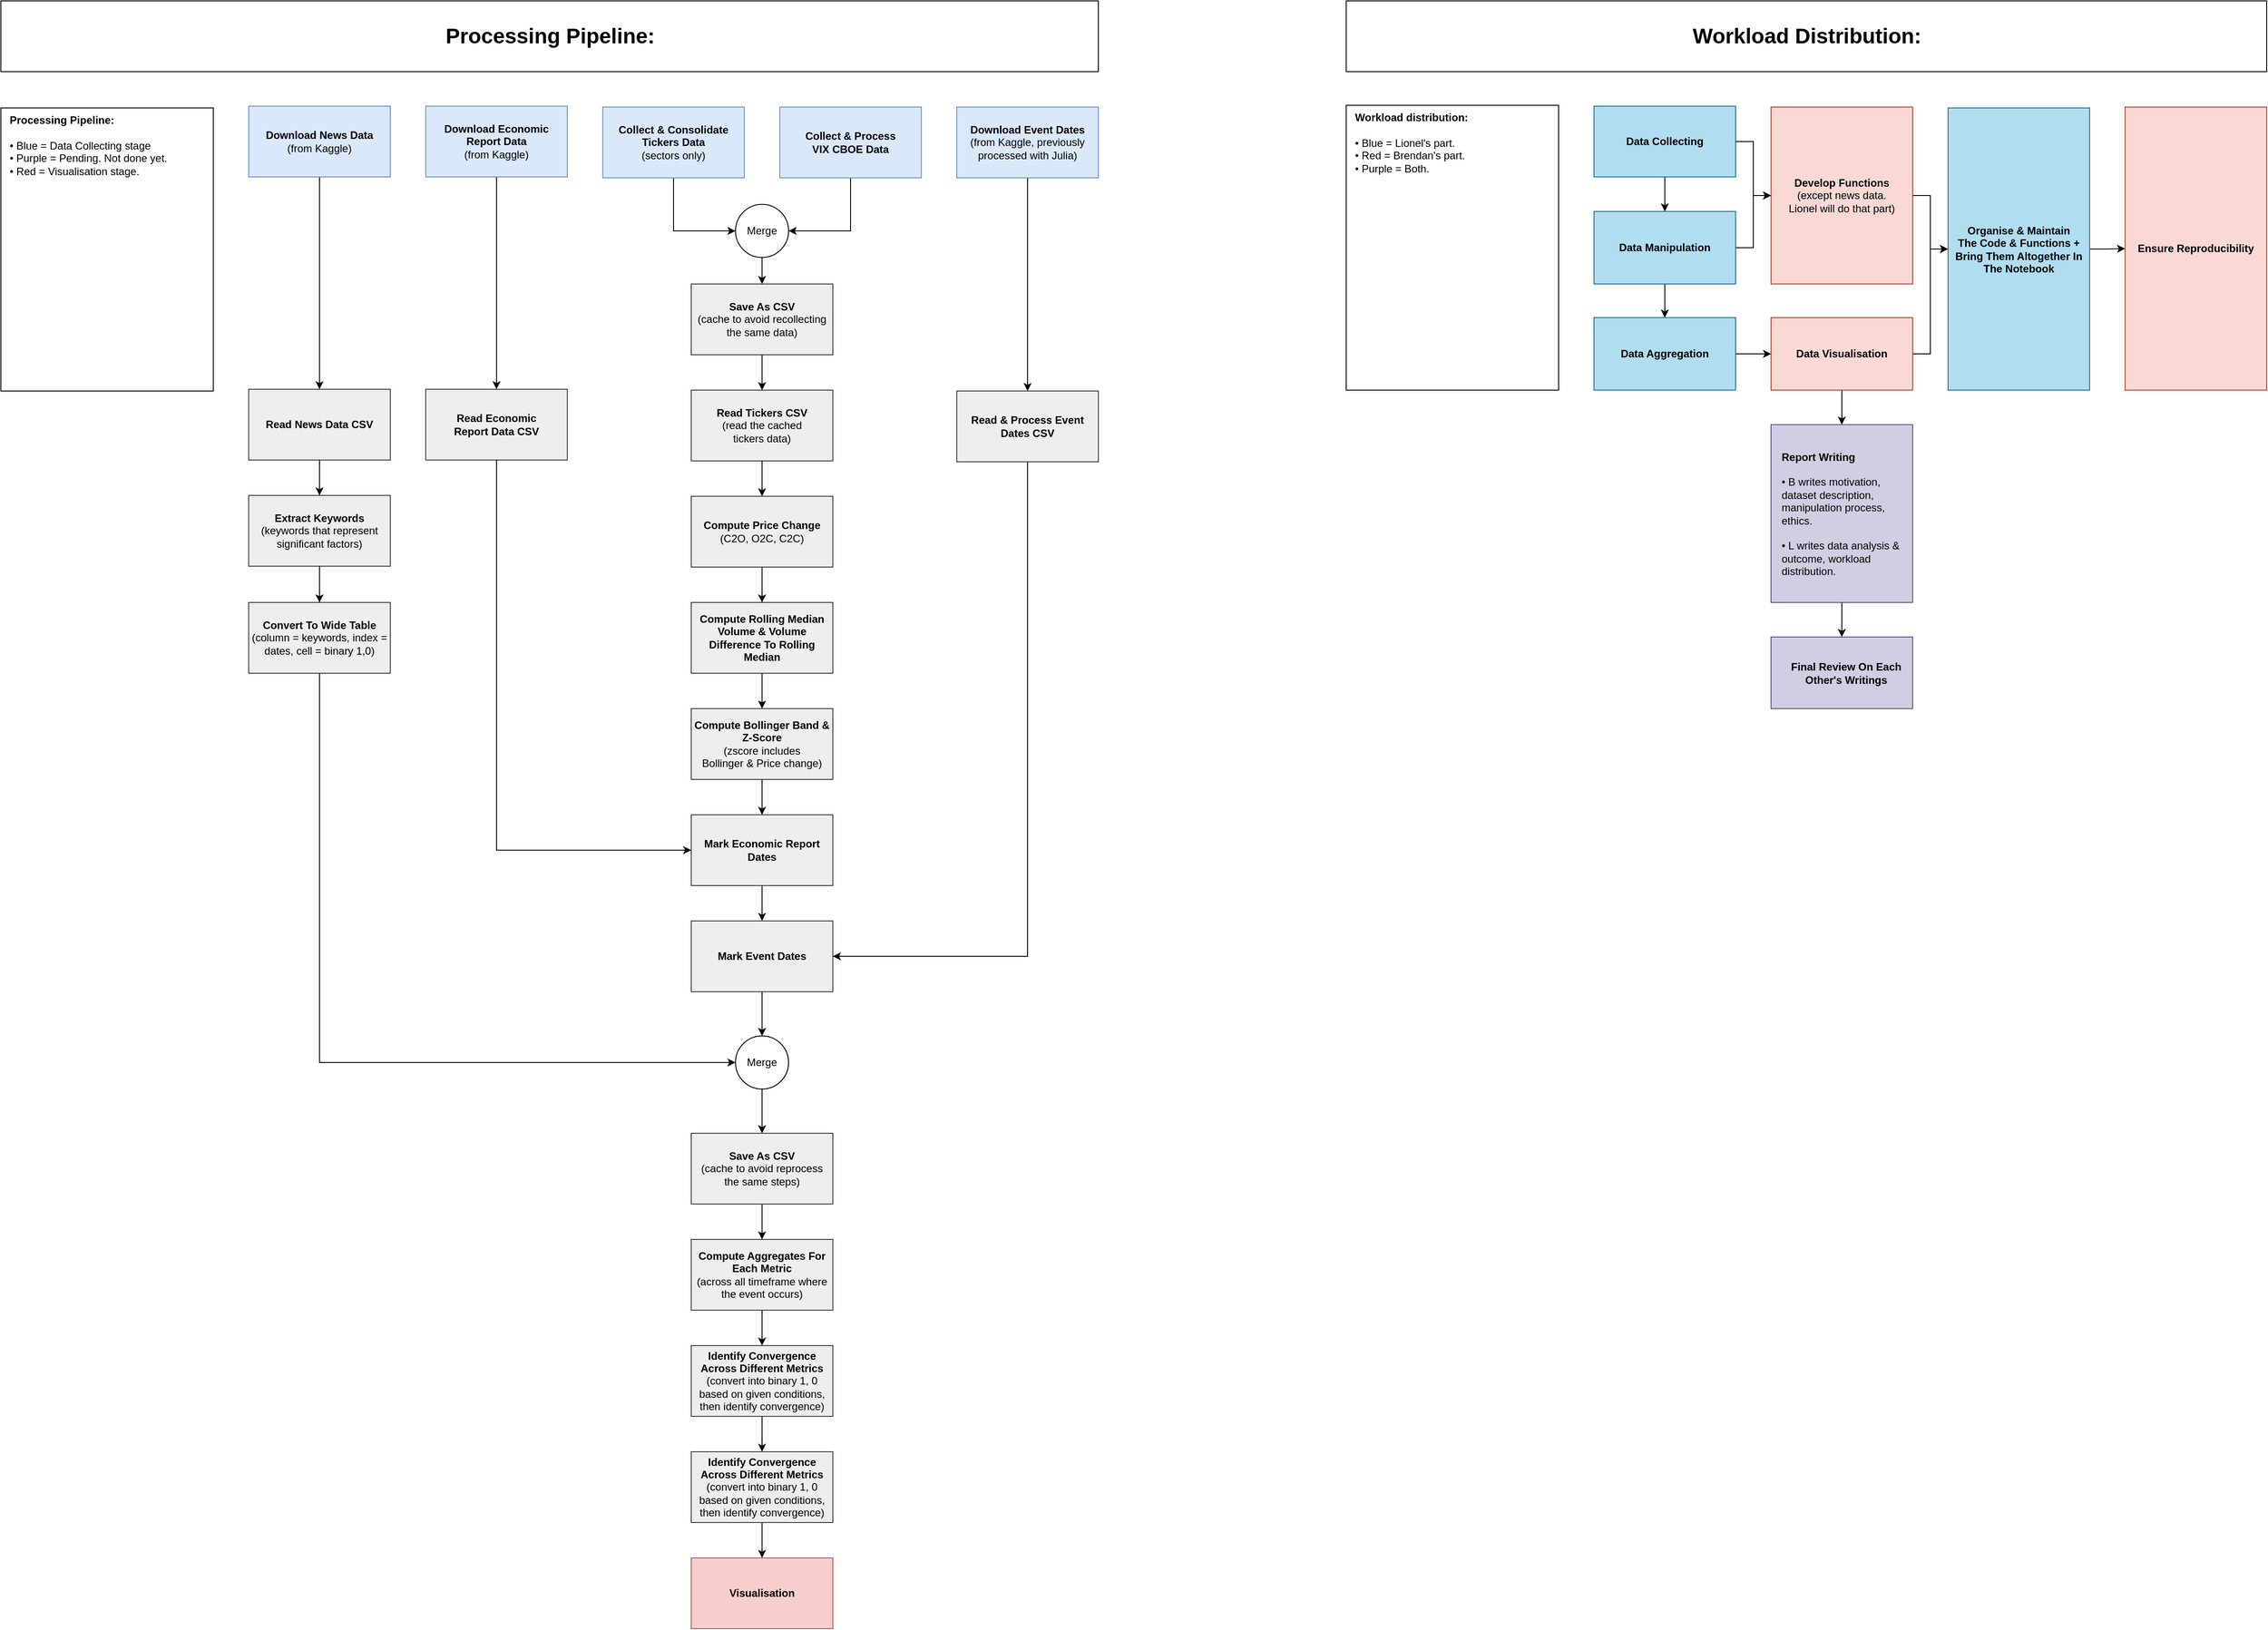 <mxfile version="16.0.0" type="device"><diagram id="TA3d0gfEujd9lGO7cJhM" name="processing-pipeline"><mxGraphModel dx="1942" dy="1487" grid="1" gridSize="10" guides="1" tooltips="1" connect="1" arrows="1" fold="1" page="1" pageScale="1" pageWidth="1169" pageHeight="827" math="0" shadow="0"><root><mxCell id="0"/><mxCell id="1" parent="0"/><mxCell id="4tUcFZd3taT3lNP48aRb-4" style="edgeStyle=orthogonalEdgeStyle;rounded=0;orthogonalLoop=1;jettySize=auto;html=1;entryX=0;entryY=0.5;entryDx=0;entryDy=0;" parent="1" source="4tUcFZd3taT3lNP48aRb-1" target="4tUcFZd3taT3lNP48aRb-3" edge="1"><mxGeometry relative="1" as="geometry"/></mxCell><mxCell id="4tUcFZd3taT3lNP48aRb-1" value="&lt;b&gt;Collect &amp;amp; Consolidate Tickers Data&lt;br&gt;&lt;/b&gt;(sectors only)" style="rounded=0;whiteSpace=wrap;html=1;fillColor=#dae8fc;strokeColor=#6c8ebf;" parent="1" vertex="1"><mxGeometry x="-400" y="40" width="160" height="80" as="geometry"/></mxCell><mxCell id="4tUcFZd3taT3lNP48aRb-5" style="edgeStyle=orthogonalEdgeStyle;rounded=0;orthogonalLoop=1;jettySize=auto;html=1;entryX=1;entryY=0.5;entryDx=0;entryDy=0;" parent="1" source="4tUcFZd3taT3lNP48aRb-2" target="4tUcFZd3taT3lNP48aRb-3" edge="1"><mxGeometry relative="1" as="geometry"/></mxCell><mxCell id="4tUcFZd3taT3lNP48aRb-2" value="&lt;b&gt;Collect &amp;amp; Process&lt;br&gt;VIX CBOE Data&lt;/b&gt;" style="rounded=0;whiteSpace=wrap;html=1;fillColor=#dae8fc;strokeColor=#6c8ebf;" parent="1" vertex="1"><mxGeometry x="-200" y="40" width="160" height="80" as="geometry"/></mxCell><mxCell id="4tUcFZd3taT3lNP48aRb-7" value="" style="edgeStyle=orthogonalEdgeStyle;rounded=0;orthogonalLoop=1;jettySize=auto;html=1;" parent="1" source="4tUcFZd3taT3lNP48aRb-3" target="4tUcFZd3taT3lNP48aRb-6" edge="1"><mxGeometry relative="1" as="geometry"/></mxCell><mxCell id="4tUcFZd3taT3lNP48aRb-3" value="Merge" style="ellipse;whiteSpace=wrap;html=1;aspect=fixed;" parent="1" vertex="1"><mxGeometry x="-250" y="150" width="60" height="60" as="geometry"/></mxCell><mxCell id="4tUcFZd3taT3lNP48aRb-9" value="" style="edgeStyle=orthogonalEdgeStyle;rounded=0;orthogonalLoop=1;jettySize=auto;html=1;" parent="1" source="4tUcFZd3taT3lNP48aRb-6" target="4tUcFZd3taT3lNP48aRb-8" edge="1"><mxGeometry relative="1" as="geometry"/></mxCell><mxCell id="4tUcFZd3taT3lNP48aRb-6" value="&lt;b&gt;Save As CSV&lt;/b&gt;&lt;br&gt;(cache to avoid recollecting the same data)" style="rounded=0;whiteSpace=wrap;html=1;fillColor=#eeeeee;strokeColor=#36393d;" parent="1" vertex="1"><mxGeometry x="-300" y="240" width="160" height="80" as="geometry"/></mxCell><mxCell id="4tUcFZd3taT3lNP48aRb-26" value="" style="edgeStyle=orthogonalEdgeStyle;rounded=0;orthogonalLoop=1;jettySize=auto;html=1;" parent="1" source="4tUcFZd3taT3lNP48aRb-8" target="4tUcFZd3taT3lNP48aRb-18" edge="1"><mxGeometry relative="1" as="geometry"/></mxCell><mxCell id="4tUcFZd3taT3lNP48aRb-8" value="&lt;b&gt;Read Tickers CSV&lt;/b&gt;&lt;br&gt;(read the cached &lt;br&gt;tickers data)" style="rounded=0;whiteSpace=wrap;html=1;fillColor=#eeeeee;strokeColor=#36393d;" parent="1" vertex="1"><mxGeometry x="-300" y="360" width="160" height="80" as="geometry"/></mxCell><mxCell id="4tUcFZd3taT3lNP48aRb-14" value="" style="edgeStyle=orthogonalEdgeStyle;rounded=0;orthogonalLoop=1;jettySize=auto;html=1;" parent="1" source="4tUcFZd3taT3lNP48aRb-10" target="4tUcFZd3taT3lNP48aRb-12" edge="1"><mxGeometry relative="1" as="geometry"/></mxCell><mxCell id="4tUcFZd3taT3lNP48aRb-10" value="&lt;b&gt;Download Economic Report Data &lt;br&gt;&lt;/b&gt;(from Kaggle)" style="rounded=0;whiteSpace=wrap;html=1;fillColor=#dae8fc;strokeColor=#6c8ebf;" parent="1" vertex="1"><mxGeometry x="-600" y="39" width="160" height="80" as="geometry"/></mxCell><mxCell id="4tUcFZd3taT3lNP48aRb-32" style="edgeStyle=orthogonalEdgeStyle;rounded=0;orthogonalLoop=1;jettySize=auto;html=1;entryX=1;entryY=0.5;entryDx=0;entryDy=0;" parent="1" source="4tUcFZd3taT3lNP48aRb-11" target="4tUcFZd3taT3lNP48aRb-31" edge="1"><mxGeometry relative="1" as="geometry"><Array as="points"><mxPoint x="80" y="1000"/></Array></mxGeometry></mxCell><mxCell id="4tUcFZd3taT3lNP48aRb-11" value="&lt;b&gt;Read &amp;amp; Process Event Dates CSV&lt;/b&gt;" style="rounded=0;whiteSpace=wrap;html=1;fillColor=#eeeeee;strokeColor=#36393d;" parent="1" vertex="1"><mxGeometry y="361" width="160" height="80" as="geometry"/></mxCell><mxCell id="4tUcFZd3taT3lNP48aRb-12" value="&lt;b&gt;Read Economic &lt;br&gt;Report Data CSV&lt;/b&gt;" style="rounded=0;whiteSpace=wrap;html=1;fillColor=#eeeeee;strokeColor=#36393d;" parent="1" vertex="1"><mxGeometry x="-600" y="359" width="160" height="80" as="geometry"/></mxCell><mxCell id="4tUcFZd3taT3lNP48aRb-15" value="" style="edgeStyle=orthogonalEdgeStyle;rounded=0;orthogonalLoop=1;jettySize=auto;html=1;" parent="1" source="4tUcFZd3taT3lNP48aRb-13" target="4tUcFZd3taT3lNP48aRb-11" edge="1"><mxGeometry relative="1" as="geometry"/></mxCell><mxCell id="4tUcFZd3taT3lNP48aRb-13" value="&lt;b&gt;Download Event Dates&lt;/b&gt;&lt;b&gt;&lt;br&gt;&lt;/b&gt;(from Kaggle, previously processed with Julia)" style="rounded=0;whiteSpace=wrap;html=1;fillColor=#dae8fc;strokeColor=#6c8ebf;" parent="1" vertex="1"><mxGeometry y="40" width="160" height="80" as="geometry"/></mxCell><mxCell id="4tUcFZd3taT3lNP48aRb-27" value="" style="edgeStyle=orthogonalEdgeStyle;rounded=0;orthogonalLoop=1;jettySize=auto;html=1;" parent="1" source="4tUcFZd3taT3lNP48aRb-18" target="4tUcFZd3taT3lNP48aRb-21" edge="1"><mxGeometry relative="1" as="geometry"/></mxCell><mxCell id="4tUcFZd3taT3lNP48aRb-18" value="&lt;b&gt;Compute Price Change&lt;/b&gt;&lt;br&gt;(C2O, O2C, C2C)" style="rounded=0;whiteSpace=wrap;html=1;fillColor=#eeeeee;strokeColor=#36393d;" parent="1" vertex="1"><mxGeometry x="-300" y="480" width="160" height="80" as="geometry"/></mxCell><mxCell id="4tUcFZd3taT3lNP48aRb-28" value="" style="edgeStyle=orthogonalEdgeStyle;rounded=0;orthogonalLoop=1;jettySize=auto;html=1;" parent="1" source="4tUcFZd3taT3lNP48aRb-21" target="4tUcFZd3taT3lNP48aRb-24" edge="1"><mxGeometry relative="1" as="geometry"/></mxCell><mxCell id="4tUcFZd3taT3lNP48aRb-21" value="&lt;b&gt;Compute Rolling Median Volume &amp;amp; Volume Difference To Rolling Median&lt;/b&gt;" style="rounded=0;whiteSpace=wrap;html=1;fillColor=#eeeeee;strokeColor=#36393d;" parent="1" vertex="1"><mxGeometry x="-300" y="600" width="160" height="80" as="geometry"/></mxCell><mxCell id="4tUcFZd3taT3lNP48aRb-34" value="" style="edgeStyle=orthogonalEdgeStyle;rounded=0;orthogonalLoop=1;jettySize=auto;html=1;" parent="1" source="4tUcFZd3taT3lNP48aRb-24" target="4tUcFZd3taT3lNP48aRb-29" edge="1"><mxGeometry relative="1" as="geometry"/></mxCell><mxCell id="4tUcFZd3taT3lNP48aRb-24" value="&lt;b&gt;Compute Bollinger Band &amp;amp; Z-Score&lt;/b&gt;&lt;br&gt;(zscore includes &lt;br&gt;Bollinger &amp;amp; Price change)" style="rounded=0;whiteSpace=wrap;html=1;fillColor=#eeeeee;strokeColor=#36393d;" parent="1" vertex="1"><mxGeometry x="-300" y="720" width="160" height="80" as="geometry"/></mxCell><mxCell id="4tUcFZd3taT3lNP48aRb-35" value="" style="edgeStyle=orthogonalEdgeStyle;rounded=0;orthogonalLoop=1;jettySize=auto;html=1;" parent="1" source="4tUcFZd3taT3lNP48aRb-29" target="4tUcFZd3taT3lNP48aRb-31" edge="1"><mxGeometry relative="1" as="geometry"/></mxCell><mxCell id="4tUcFZd3taT3lNP48aRb-29" value="&lt;b&gt;Mark Economic Report Dates&lt;/b&gt;" style="rounded=0;whiteSpace=wrap;html=1;fillColor=#eeeeee;strokeColor=#36393d;" parent="1" vertex="1"><mxGeometry x="-300" y="840" width="160" height="80" as="geometry"/></mxCell><mxCell id="4tUcFZd3taT3lNP48aRb-49" value="" style="edgeStyle=orthogonalEdgeStyle;rounded=0;orthogonalLoop=1;jettySize=auto;html=1;" parent="1" source="4tUcFZd3taT3lNP48aRb-31" target="4tUcFZd3taT3lNP48aRb-46" edge="1"><mxGeometry relative="1" as="geometry"/></mxCell><mxCell id="4tUcFZd3taT3lNP48aRb-31" value="&lt;b&gt;Mark Event Dates&lt;/b&gt;" style="rounded=0;whiteSpace=wrap;html=1;fillColor=#eeeeee;strokeColor=#36393d;" parent="1" vertex="1"><mxGeometry x="-300" y="960" width="160" height="80" as="geometry"/></mxCell><mxCell id="4tUcFZd3taT3lNP48aRb-55" value="" style="edgeStyle=orthogonalEdgeStyle;rounded=0;orthogonalLoop=1;jettySize=auto;html=1;" parent="1" source="4tUcFZd3taT3lNP48aRb-36" target="4tUcFZd3taT3lNP48aRb-54" edge="1"><mxGeometry relative="1" as="geometry"/></mxCell><mxCell id="4tUcFZd3taT3lNP48aRb-36" value="&lt;b&gt;Save As CSV&lt;/b&gt;&lt;br&gt;(cache to avoid reprocess &lt;br&gt;the same steps)" style="rounded=0;whiteSpace=wrap;html=1;fillColor=#eeeeee;strokeColor=#36393d;" parent="1" vertex="1"><mxGeometry x="-300" y="1200" width="160" height="80" as="geometry"/></mxCell><mxCell id="4tUcFZd3taT3lNP48aRb-52" style="edgeStyle=orthogonalEdgeStyle;rounded=0;orthogonalLoop=1;jettySize=auto;html=1;entryX=0.5;entryY=0;entryDx=0;entryDy=0;" parent="1" source="4tUcFZd3taT3lNP48aRb-38" target="4tUcFZd3taT3lNP48aRb-51" edge="1"><mxGeometry relative="1" as="geometry"/></mxCell><mxCell id="4tUcFZd3taT3lNP48aRb-38" value="&lt;b&gt;Download News Data&lt;br&gt;&lt;/b&gt;(from Kaggle)" style="rounded=0;whiteSpace=wrap;html=1;fillColor=#dae8fc;strokeColor=#6c8ebf;" parent="1" vertex="1"><mxGeometry x="-800" y="39" width="160" height="80" as="geometry"/></mxCell><mxCell id="4tUcFZd3taT3lNP48aRb-44" value="" style="edgeStyle=orthogonalEdgeStyle;rounded=0;orthogonalLoop=1;jettySize=auto;html=1;" parent="1" source="4tUcFZd3taT3lNP48aRb-39" target="4tUcFZd3taT3lNP48aRb-41" edge="1"><mxGeometry relative="1" as="geometry"/></mxCell><mxCell id="4tUcFZd3taT3lNP48aRb-39" value="&lt;b&gt;Extract Keywords&lt;/b&gt;&lt;br&gt;(keywords that represent significant factors)" style="rounded=0;whiteSpace=wrap;html=1;fillColor=#eeeeee;strokeColor=#36393d;" parent="1" vertex="1"><mxGeometry x="-800" y="479" width="160" height="80" as="geometry"/></mxCell><mxCell id="4tUcFZd3taT3lNP48aRb-48" style="edgeStyle=orthogonalEdgeStyle;rounded=0;orthogonalLoop=1;jettySize=auto;html=1;entryX=0;entryY=0.5;entryDx=0;entryDy=0;" parent="1" source="4tUcFZd3taT3lNP48aRb-41" target="4tUcFZd3taT3lNP48aRb-46" edge="1"><mxGeometry relative="1" as="geometry"><Array as="points"><mxPoint x="-720" y="1120"/><mxPoint x="-250" y="1120"/></Array></mxGeometry></mxCell><mxCell id="4tUcFZd3taT3lNP48aRb-41" value="&lt;b&gt;Convert To Wide Table&lt;/b&gt;&lt;br&gt;(column = keywords, index = dates, cell = binary 1,0)" style="rounded=0;whiteSpace=wrap;html=1;fillColor=#eeeeee;strokeColor=#36393d;" parent="1" vertex="1"><mxGeometry x="-800" y="600" width="160" height="80" as="geometry"/></mxCell><mxCell id="4tUcFZd3taT3lNP48aRb-50" value="" style="edgeStyle=orthogonalEdgeStyle;rounded=0;orthogonalLoop=1;jettySize=auto;html=1;" parent="1" source="4tUcFZd3taT3lNP48aRb-46" target="4tUcFZd3taT3lNP48aRb-36" edge="1"><mxGeometry relative="1" as="geometry"/></mxCell><mxCell id="4tUcFZd3taT3lNP48aRb-46" value="Merge" style="ellipse;whiteSpace=wrap;html=1;aspect=fixed;" parent="1" vertex="1"><mxGeometry x="-250" y="1090" width="60" height="60" as="geometry"/></mxCell><mxCell id="4tUcFZd3taT3lNP48aRb-53" value="" style="edgeStyle=orthogonalEdgeStyle;rounded=0;orthogonalLoop=1;jettySize=auto;html=1;" parent="1" source="4tUcFZd3taT3lNP48aRb-51" target="4tUcFZd3taT3lNP48aRb-39" edge="1"><mxGeometry relative="1" as="geometry"/></mxCell><mxCell id="4tUcFZd3taT3lNP48aRb-51" value="&lt;b&gt;Read News Data CSV&lt;/b&gt;" style="rounded=0;whiteSpace=wrap;html=1;fillColor=#eeeeee;strokeColor=#36393d;" parent="1" vertex="1"><mxGeometry x="-800" y="359" width="160" height="80" as="geometry"/></mxCell><mxCell id="TveUfgie4GC9eL4EM50W-2" value="" style="edgeStyle=orthogonalEdgeStyle;rounded=0;orthogonalLoop=1;jettySize=auto;html=1;" parent="1" source="4tUcFZd3taT3lNP48aRb-54" target="TveUfgie4GC9eL4EM50W-1" edge="1"><mxGeometry relative="1" as="geometry"/></mxCell><mxCell id="4tUcFZd3taT3lNP48aRb-54" value="&lt;b&gt;Compute Aggregates For Each Metric&lt;br&gt;&lt;/b&gt;(across all timeframe where the event occurs)" style="rounded=0;whiteSpace=wrap;html=1;fillColor=#eeeeee;strokeColor=#36393d;" parent="1" vertex="1"><mxGeometry x="-300" y="1320" width="160" height="80" as="geometry"/></mxCell><mxCell id="TveUfgie4GC9eL4EM50W-4" value="" style="edgeStyle=orthogonalEdgeStyle;rounded=0;orthogonalLoop=1;jettySize=auto;html=1;" parent="1" source="TveUfgie4GC9eL4EM50W-1" target="TveUfgie4GC9eL4EM50W-3" edge="1"><mxGeometry relative="1" as="geometry"/></mxCell><mxCell id="TveUfgie4GC9eL4EM50W-1" value="&lt;b&gt;Identify Convergence Across Different Metrics&lt;br&gt;&lt;/b&gt;(convert into binary 1, 0 based on given conditions, then identify convergence)&lt;b&gt;&lt;br&gt;&lt;/b&gt;" style="rounded=0;whiteSpace=wrap;html=1;fillColor=#eeeeee;strokeColor=#36393d;" parent="1" vertex="1"><mxGeometry x="-300" y="1440" width="160" height="80" as="geometry"/></mxCell><mxCell id="TveUfgie4GC9eL4EM50W-6" value="" style="edgeStyle=orthogonalEdgeStyle;rounded=0;orthogonalLoop=1;jettySize=auto;html=1;" parent="1" source="TveUfgie4GC9eL4EM50W-3" target="TveUfgie4GC9eL4EM50W-5" edge="1"><mxGeometry relative="1" as="geometry"/></mxCell><mxCell id="TveUfgie4GC9eL4EM50W-3" value="&lt;b&gt;Identify Convergence Across Different Metrics&lt;br&gt;&lt;/b&gt;(convert into binary 1, 0 based on given conditions, then identify convergence)&lt;b&gt;&lt;br&gt;&lt;/b&gt;" style="rounded=0;whiteSpace=wrap;html=1;fillColor=#eeeeee;strokeColor=#36393d;" parent="1" vertex="1"><mxGeometry x="-300" y="1560" width="160" height="80" as="geometry"/></mxCell><mxCell id="TveUfgie4GC9eL4EM50W-5" value="&lt;b&gt;Visualisation&lt;br&gt;&lt;/b&gt;" style="rounded=0;whiteSpace=wrap;html=1;fillColor=#f8cecc;strokeColor=#b85450;" parent="1" vertex="1"><mxGeometry x="-300" y="1680" width="160" height="80" as="geometry"/></mxCell><mxCell id="TveUfgie4GC9eL4EM50W-9" style="edgeStyle=orthogonalEdgeStyle;rounded=0;orthogonalLoop=1;jettySize=auto;html=1;entryX=0;entryY=0.5;entryDx=0;entryDy=0;exitX=0.5;exitY=1;exitDx=0;exitDy=0;" parent="1" source="4tUcFZd3taT3lNP48aRb-12" target="4tUcFZd3taT3lNP48aRb-29" edge="1"><mxGeometry relative="1" as="geometry"><Array as="points"><mxPoint x="-520" y="880"/></Array><mxPoint x="-520" y="560" as="sourcePoint"/></mxGeometry></mxCell><mxCell id="TveUfgie4GC9eL4EM50W-10" value="&lt;b&gt;Processing Pipeline:&amp;nbsp;&lt;/b&gt;&lt;br&gt;&lt;br&gt;• Blue = Data Collecting&amp;nbsp;stage&lt;br&gt;•&amp;nbsp;Purple = Pending. Not done yet.&amp;nbsp;&lt;br&gt;•&amp;nbsp;Red = Visualisation stage.&amp;nbsp;" style="rounded=0;whiteSpace=wrap;html=1;align=left;verticalAlign=top;spacingLeft=8;" parent="1" vertex="1"><mxGeometry x="-1080" y="41" width="240" height="320" as="geometry"/></mxCell><mxCell id="t9CvlC1lIqMyepZ2svHm-18" value="" style="edgeStyle=orthogonalEdgeStyle;rounded=0;orthogonalLoop=1;jettySize=auto;html=1;" parent="1" source="t9CvlC1lIqMyepZ2svHm-1" target="t9CvlC1lIqMyepZ2svHm-16" edge="1"><mxGeometry relative="1" as="geometry"/></mxCell><mxCell id="t9CvlC1lIqMyepZ2svHm-23" value="" style="edgeStyle=orthogonalEdgeStyle;rounded=0;orthogonalLoop=1;jettySize=auto;html=1;" parent="1" source="t9CvlC1lIqMyepZ2svHm-1" target="t9CvlC1lIqMyepZ2svHm-3" edge="1"><mxGeometry relative="1" as="geometry"/></mxCell><mxCell id="t9CvlC1lIqMyepZ2svHm-1" value="&lt;b&gt;Data Manipulation&lt;/b&gt;" style="rounded=0;whiteSpace=wrap;html=1;fillColor=#b1ddf0;strokeColor=#10739e;" parent="1" vertex="1"><mxGeometry x="720" y="158" width="160" height="82" as="geometry"/></mxCell><mxCell id="t9CvlC1lIqMyepZ2svHm-20" value="" style="edgeStyle=orthogonalEdgeStyle;rounded=0;orthogonalLoop=1;jettySize=auto;html=1;" parent="1" source="t9CvlC1lIqMyepZ2svHm-2" target="t9CvlC1lIqMyepZ2svHm-8" edge="1"><mxGeometry relative="1" as="geometry"/></mxCell><mxCell id="t9CvlC1lIqMyepZ2svHm-26" style="edgeStyle=orthogonalEdgeStyle;rounded=0;orthogonalLoop=1;jettySize=auto;html=1;entryX=0;entryY=0.5;entryDx=0;entryDy=0;" parent="1" source="t9CvlC1lIqMyepZ2svHm-2" target="t9CvlC1lIqMyepZ2svHm-24" edge="1"><mxGeometry relative="1" as="geometry"/></mxCell><mxCell id="t9CvlC1lIqMyepZ2svHm-2" value="&lt;b&gt;Data Visualisation&lt;/b&gt;" style="rounded=0;whiteSpace=wrap;html=1;fillColor=#fad9d5;strokeColor=#ae4132;" parent="1" vertex="1"><mxGeometry x="920" y="278" width="160" height="82" as="geometry"/></mxCell><mxCell id="t9CvlC1lIqMyepZ2svHm-14" value="" style="edgeStyle=orthogonalEdgeStyle;rounded=0;orthogonalLoop=1;jettySize=auto;html=1;" parent="1" source="t9CvlC1lIqMyepZ2svHm-3" target="t9CvlC1lIqMyepZ2svHm-2" edge="1"><mxGeometry relative="1" as="geometry"/></mxCell><mxCell id="t9CvlC1lIqMyepZ2svHm-3" value="&lt;b&gt;Data Aggregation&lt;/b&gt;" style="rounded=0;whiteSpace=wrap;html=1;fillColor=#b1ddf0;strokeColor=#10739e;" parent="1" vertex="1"><mxGeometry x="720" y="278" width="160" height="82" as="geometry"/></mxCell><mxCell id="t9CvlC1lIqMyepZ2svHm-21" style="edgeStyle=orthogonalEdgeStyle;rounded=0;orthogonalLoop=1;jettySize=auto;html=1;entryX=0;entryY=0.5;entryDx=0;entryDy=0;" parent="1" source="t9CvlC1lIqMyepZ2svHm-4" target="t9CvlC1lIqMyepZ2svHm-16" edge="1"><mxGeometry relative="1" as="geometry"/></mxCell><mxCell id="t9CvlC1lIqMyepZ2svHm-22" value="" style="edgeStyle=orthogonalEdgeStyle;rounded=0;orthogonalLoop=1;jettySize=auto;html=1;" parent="1" source="t9CvlC1lIqMyepZ2svHm-4" target="t9CvlC1lIqMyepZ2svHm-1" edge="1"><mxGeometry relative="1" as="geometry"/></mxCell><mxCell id="t9CvlC1lIqMyepZ2svHm-4" value="&lt;b&gt;Data Collecting&lt;/b&gt;" style="rounded=0;whiteSpace=wrap;html=1;fillColor=#b1ddf0;strokeColor=#10739e;" parent="1" vertex="1"><mxGeometry x="720" y="39" width="160" height="80" as="geometry"/></mxCell><mxCell id="t9CvlC1lIqMyepZ2svHm-7" value="&lt;b&gt;Workload distribution:&amp;nbsp;&lt;br&gt;&lt;/b&gt;&lt;br&gt;• Blue = Lionel's part.&amp;nbsp;&lt;br&gt;• Red = Brendan's part.&amp;nbsp;&lt;br&gt;• Purple = Both.&amp;nbsp;" style="rounded=0;whiteSpace=wrap;html=1;align=left;verticalAlign=top;spacingLeft=8;" parent="1" vertex="1"><mxGeometry x="440" y="38" width="240" height="322" as="geometry"/></mxCell><mxCell id="t9CvlC1lIqMyepZ2svHm-11" value="" style="edgeStyle=orthogonalEdgeStyle;rounded=0;orthogonalLoop=1;jettySize=auto;html=1;" parent="1" source="t9CvlC1lIqMyepZ2svHm-8" target="t9CvlC1lIqMyepZ2svHm-10" edge="1"><mxGeometry relative="1" as="geometry"/></mxCell><mxCell id="t9CvlC1lIqMyepZ2svHm-8" value="&lt;b&gt;Report Writing&lt;br&gt;&lt;/b&gt;&lt;br&gt;• B writes motivation, dataset description, manipulation process, ethics. &lt;br&gt;&lt;br&gt;•&amp;nbsp;L writes data analysis &amp;amp; outcome, workload distribution.&amp;nbsp;" style="rounded=0;whiteSpace=wrap;html=1;fillColor=#d0cee2;strokeColor=#56517e;align=left;spacingLeft=10;" parent="1" vertex="1"><mxGeometry x="920" y="399" width="160" height="201" as="geometry"/></mxCell><mxCell id="t9CvlC1lIqMyepZ2svHm-10" value="&lt;b&gt;Final Review On Each Other's Writings&lt;/b&gt;" style="rounded=0;whiteSpace=wrap;html=1;fillColor=#d0cee2;strokeColor=#56517e;align=center;spacingLeft=10;" parent="1" vertex="1"><mxGeometry x="920" y="639" width="160" height="81" as="geometry"/></mxCell><mxCell id="t9CvlC1lIqMyepZ2svHm-25" value="" style="edgeStyle=orthogonalEdgeStyle;rounded=0;orthogonalLoop=1;jettySize=auto;html=1;" parent="1" source="t9CvlC1lIqMyepZ2svHm-16" target="t9CvlC1lIqMyepZ2svHm-24" edge="1"><mxGeometry relative="1" as="geometry"/></mxCell><mxCell id="t9CvlC1lIqMyepZ2svHm-16" value="&lt;b&gt;Develop Functions&lt;/b&gt;&lt;br&gt;(except news data. &lt;br&gt;Lionel will do that part)" style="rounded=0;whiteSpace=wrap;html=1;fillColor=#fad9d5;strokeColor=#ae4132;" parent="1" vertex="1"><mxGeometry x="920" y="40" width="160" height="200" as="geometry"/></mxCell><mxCell id="t9CvlC1lIqMyepZ2svHm-28" value="" style="edgeStyle=orthogonalEdgeStyle;rounded=0;orthogonalLoop=1;jettySize=auto;html=1;" parent="1" source="t9CvlC1lIqMyepZ2svHm-24" target="t9CvlC1lIqMyepZ2svHm-27" edge="1"><mxGeometry relative="1" as="geometry"/></mxCell><mxCell id="t9CvlC1lIqMyepZ2svHm-24" value="&lt;b&gt;Organise &amp;amp; Maintain &lt;br&gt;The Code &amp;amp; Functions + Bring Them Altogether In The Notebook&lt;/b&gt;" style="rounded=0;whiteSpace=wrap;html=1;fillColor=#b1ddf0;strokeColor=#10739e;" parent="1" vertex="1"><mxGeometry x="1120" y="41" width="160" height="319" as="geometry"/></mxCell><mxCell id="t9CvlC1lIqMyepZ2svHm-27" value="&lt;b&gt;Ensure Reproducibility&lt;/b&gt;" style="rounded=0;whiteSpace=wrap;html=1;fillColor=#fad9d5;strokeColor=#ae4132;" parent="1" vertex="1"><mxGeometry x="1320" y="40" width="160" height="320" as="geometry"/></mxCell><mxCell id="t9CvlC1lIqMyepZ2svHm-29" value="&lt;b style=&quot;font-size: 24px;&quot;&gt;Processing Pipeline:&amp;nbsp;&lt;/b&gt;" style="rounded=0;whiteSpace=wrap;html=1;align=center;verticalAlign=middle;spacingLeft=8;fontSize=24;" parent="1" vertex="1"><mxGeometry x="-1080" y="-80" width="1240" height="80" as="geometry"/></mxCell><mxCell id="t9CvlC1lIqMyepZ2svHm-30" value="&lt;b style=&quot;font-size: 24px&quot;&gt;Workload Distribution:&amp;nbsp;&lt;/b&gt;" style="rounded=0;whiteSpace=wrap;html=1;align=center;verticalAlign=middle;spacingLeft=8;fontSize=24;" parent="1" vertex="1"><mxGeometry x="440" y="-80" width="1040" height="80" as="geometry"/></mxCell></root></mxGraphModel></diagram></mxfile>
